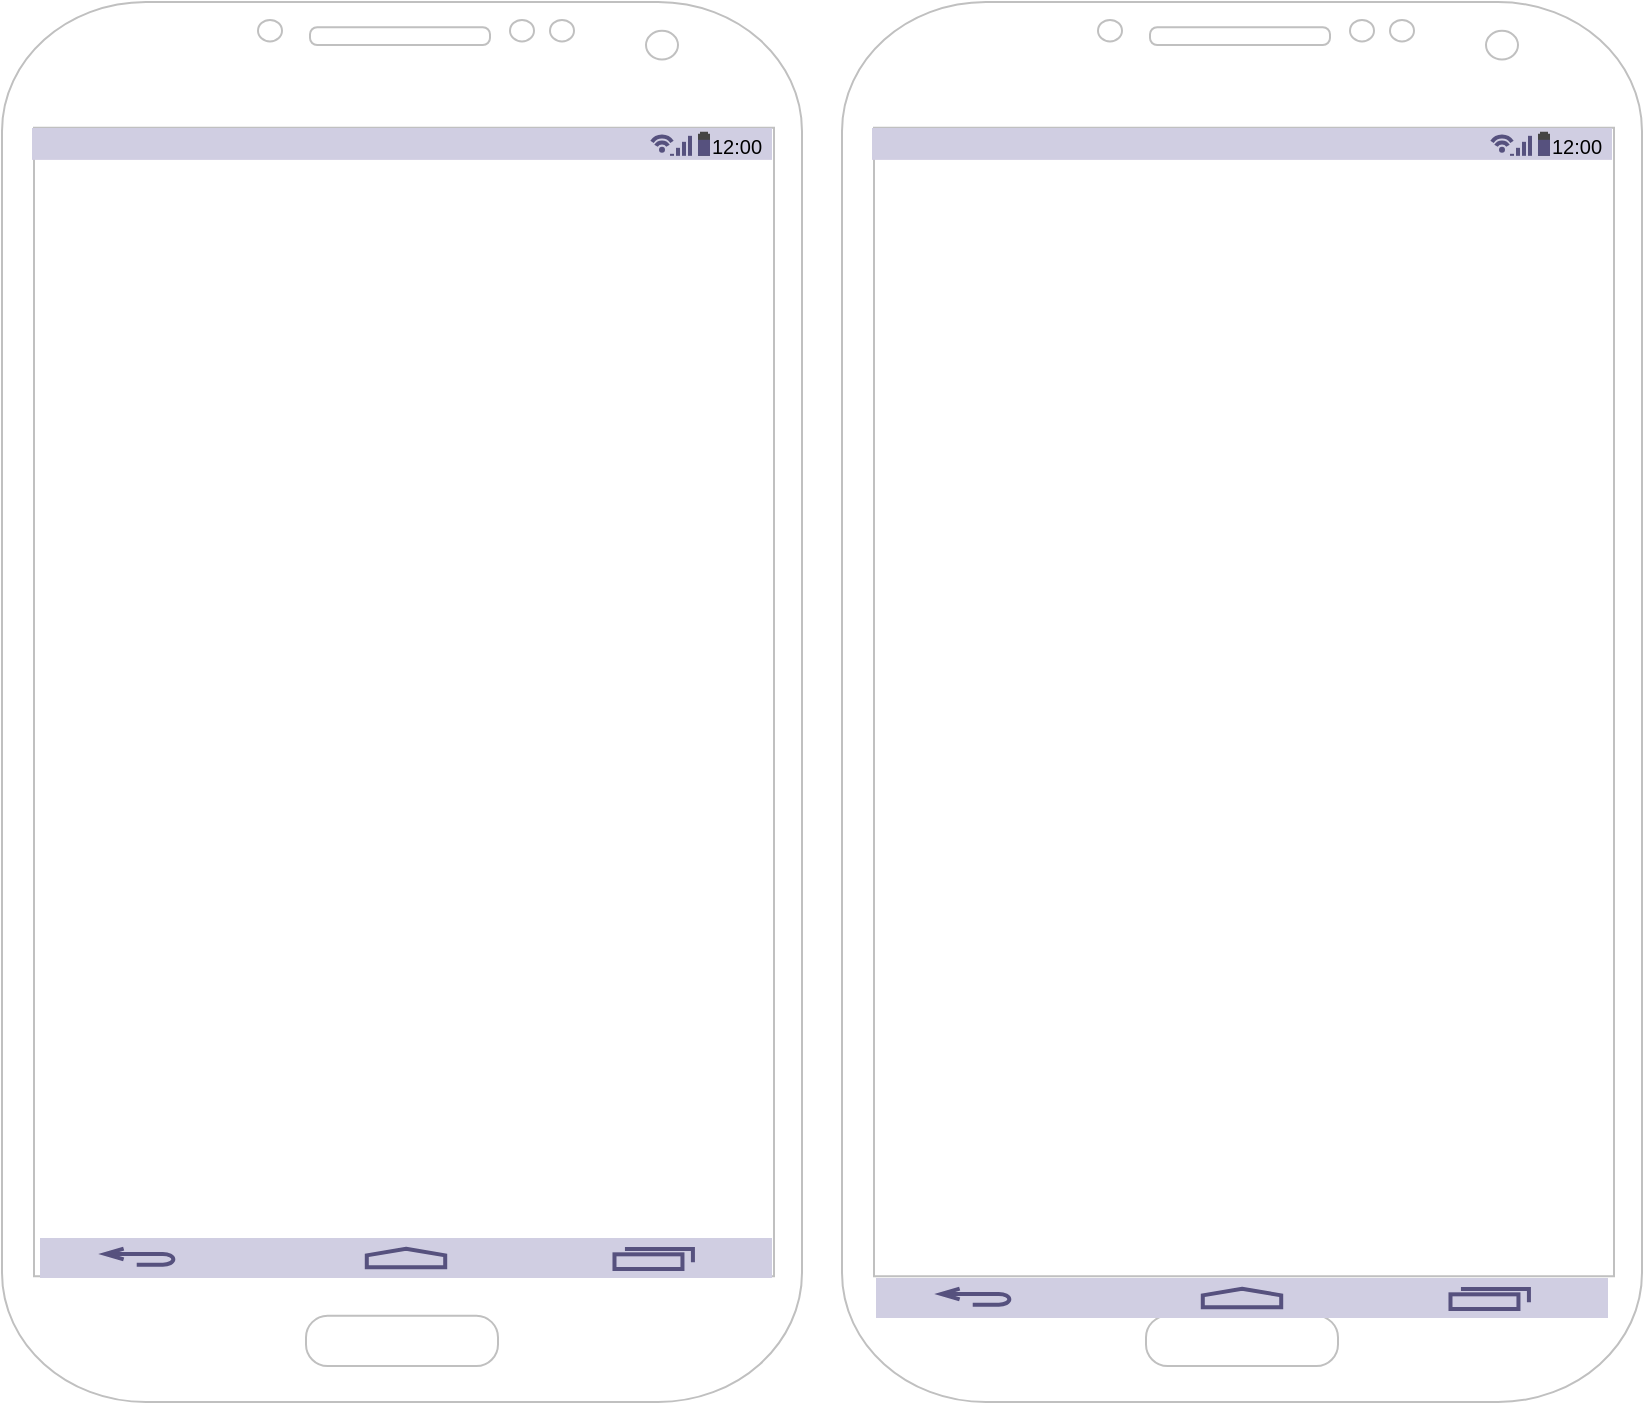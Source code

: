 <mxfile version="22.1.18" type="device">
  <diagram name="Page-1" id="03018318-947c-dd8e-b7a3-06fadd420f32">
    <mxGraphModel dx="1434" dy="870" grid="1" gridSize="10" guides="1" tooltips="1" connect="1" arrows="1" fold="1" page="1" pageScale="1" pageWidth="1100" pageHeight="850" background="#ffffff" math="0" shadow="0">
      <root>
        <mxCell id="0" />
        <mxCell id="1" parent="0" />
        <mxCell id="37P6e2-Ls1V383z1iSm6-4" value="" style="group" vertex="1" connectable="0" parent="1">
          <mxGeometry x="10" y="40" width="400" height="700" as="geometry" />
        </mxCell>
        <mxCell id="guOVFhzwkC_IQERahtsm-29" value="" style="verticalLabelPosition=bottom;verticalAlign=top;html=1;shadow=0;dashed=0;strokeWidth=1;shape=mxgraph.android.phone2;strokeColor=#c0c0c0;" parent="37P6e2-Ls1V383z1iSm6-4" vertex="1">
          <mxGeometry width="400" height="700" as="geometry" />
        </mxCell>
        <mxCell id="37P6e2-Ls1V383z1iSm6-3" value="" style="group" vertex="1" connectable="0" parent="37P6e2-Ls1V383z1iSm6-4">
          <mxGeometry x="15" y="63" width="370" height="575" as="geometry" />
        </mxCell>
        <mxCell id="guOVFhzwkC_IQERahtsm-30" value="" style="strokeWidth=1;html=1;shadow=0;dashed=0;shape=mxgraph.android.statusBar;align=center;fontSize=10;sketch=0;fontFamily=Helvetica;fillColor=#d0cee2;strokeColor=#56517e;" parent="37P6e2-Ls1V383z1iSm6-3" vertex="1">
          <mxGeometry width="370" height="15.82" as="geometry" />
        </mxCell>
        <mxCell id="guOVFhzwkC_IQERahtsm-32" value="" style="verticalLabelPosition=bottom;verticalAlign=top;html=1;shadow=0;dashed=0;strokeWidth=2;shape=mxgraph.android.navigation_bar_1_landscape;fillColor=#d0cee2;strokeColor=#56517e;sketch=0;" parent="37P6e2-Ls1V383z1iSm6-3" vertex="1">
          <mxGeometry x="4" y="555" width="366" height="20" as="geometry" />
        </mxCell>
        <mxCell id="37P6e2-Ls1V383z1iSm6-5" value="" style="group" vertex="1" connectable="0" parent="1">
          <mxGeometry x="430" y="40" width="400" height="700" as="geometry" />
        </mxCell>
        <mxCell id="37P6e2-Ls1V383z1iSm6-6" value="" style="verticalLabelPosition=bottom;verticalAlign=top;html=1;shadow=0;dashed=0;strokeWidth=1;shape=mxgraph.android.phone2;strokeColor=#c0c0c0;" vertex="1" parent="37P6e2-Ls1V383z1iSm6-5">
          <mxGeometry width="400" height="700" as="geometry" />
        </mxCell>
        <mxCell id="37P6e2-Ls1V383z1iSm6-7" value="" style="group" vertex="1" connectable="0" parent="37P6e2-Ls1V383z1iSm6-5">
          <mxGeometry x="15" y="63" width="370" height="575" as="geometry" />
        </mxCell>
        <mxCell id="37P6e2-Ls1V383z1iSm6-8" value="" style="strokeWidth=1;html=1;shadow=0;dashed=0;shape=mxgraph.android.statusBar;align=center;fontSize=10;sketch=0;fontFamily=Helvetica;fillColor=#d0cee2;strokeColor=#56517e;" vertex="1" parent="37P6e2-Ls1V383z1iSm6-7">
          <mxGeometry width="370" height="15.82" as="geometry" />
        </mxCell>
        <mxCell id="37P6e2-Ls1V383z1iSm6-9" value="" style="verticalLabelPosition=bottom;verticalAlign=top;html=1;shadow=0;dashed=0;strokeWidth=2;shape=mxgraph.android.navigation_bar_1_landscape;fillColor=#d0cee2;strokeColor=#56517e;sketch=0;" vertex="1" parent="37P6e2-Ls1V383z1iSm6-5">
          <mxGeometry x="17" y="638" width="366" height="20" as="geometry" />
        </mxCell>
      </root>
    </mxGraphModel>
  </diagram>
</mxfile>
